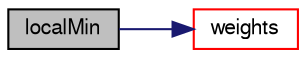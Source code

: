 digraph "localMin"
{
  bgcolor="transparent";
  edge [fontname="FreeSans",fontsize="10",labelfontname="FreeSans",labelfontsize="10"];
  node [fontname="FreeSans",fontsize="10",shape=record];
  rankdir="LR";
  Node6 [label="localMin",height=0.2,width=0.4,color="black", fillcolor="grey75", style="filled", fontcolor="black"];
  Node6 -> Node7 [color="midnightblue",fontsize="10",style="solid",fontname="FreeSans"];
  Node7 [label="weights",height=0.2,width=0.4,color="red",URL="$a23210.html#a76d5c7bab67f22543bca5e2574e5f2dc",tooltip="Return the interpolation weighting factors. "];
}
